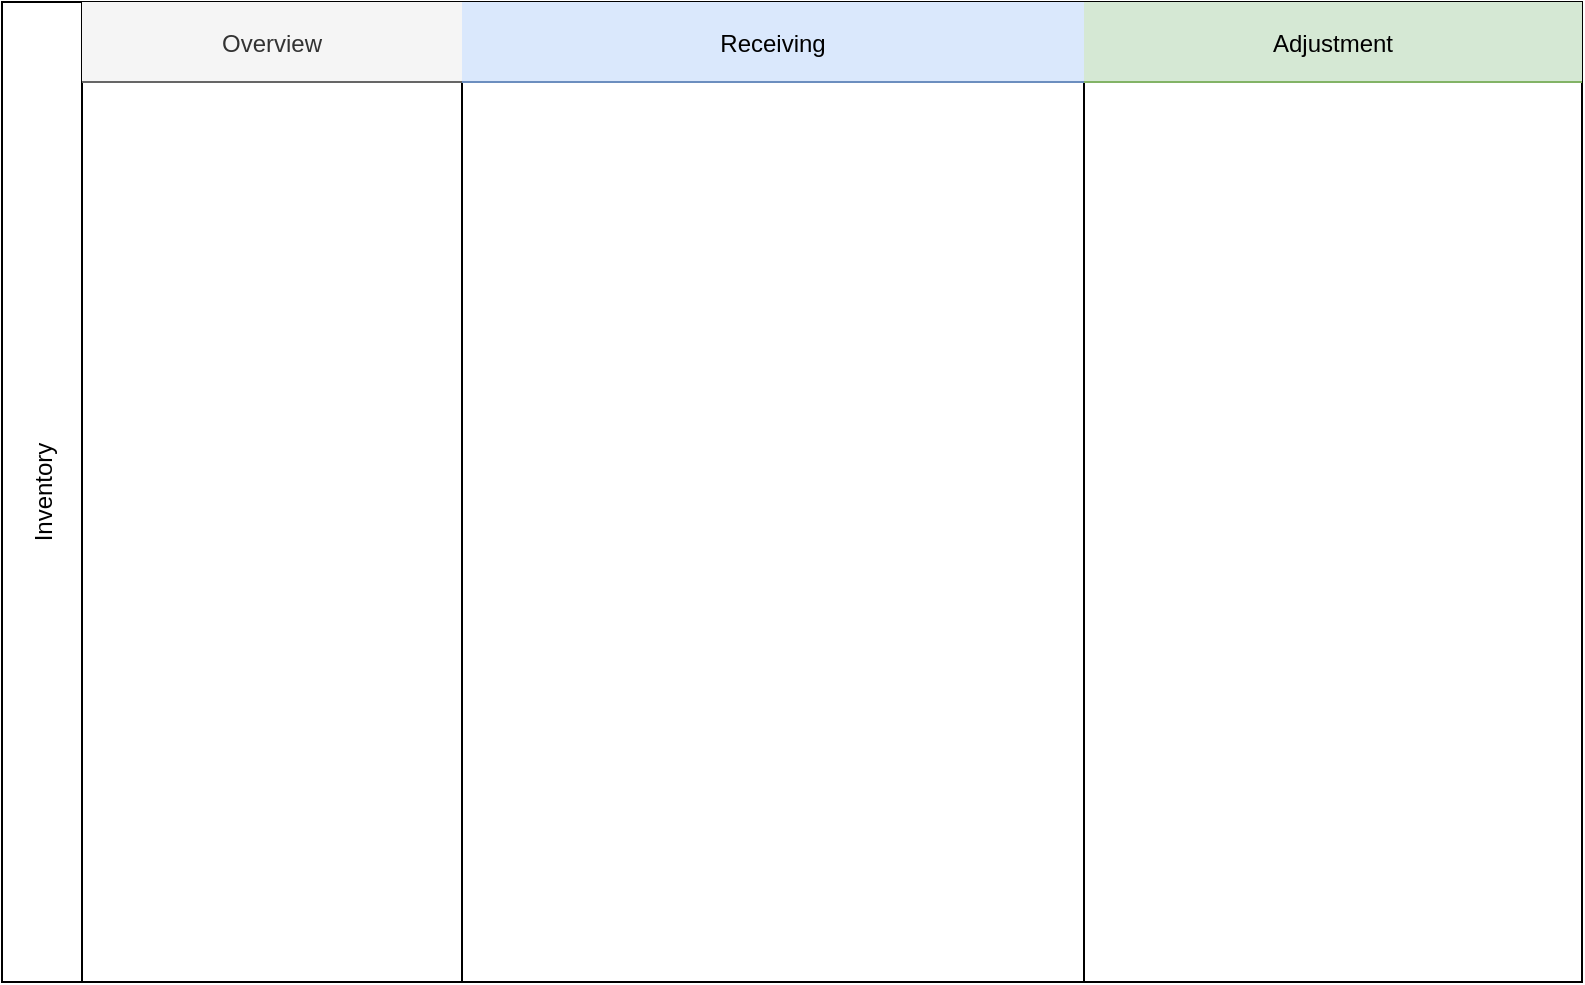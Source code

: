 <mxfile version="24.8.8">
  <diagram name="Page-1" id="Vomi8I1mb0VnvBT-yDzH">
    <mxGraphModel dx="1436" dy="774" grid="1" gridSize="10" guides="1" tooltips="1" connect="1" arrows="1" fold="1" page="1" pageScale="1" pageWidth="827" pageHeight="1169" math="0" shadow="0">
      <root>
        <mxCell id="0" />
        <mxCell id="1" parent="0" />
        <mxCell id="UIuMSbjneqzO_yE2jrcw-11" value="" style="shape=table;childLayout=tableLayout;startSize=0;collapsible=0;recursiveResize=0;expand=0;labelBackgroundColor=none;" vertex="1" parent="1">
          <mxGeometry x="20" y="40" width="790" height="490" as="geometry" />
        </mxCell>
        <mxCell id="UIuMSbjneqzO_yE2jrcw-12" value="Inventory" style="shape=tableRow;horizontal=0;swimlaneHead=0;swimlaneBody=0;top=0;left=0;bottom=0;right=0;dropTarget=0;fontStyle=0;fillColor=none;points=[[0,0.5],[1,0.5]];portConstraint=eastwest;startSize=40;collapsible=0;recursiveResize=0;expand=0;labelBackgroundColor=none;" vertex="1" parent="UIuMSbjneqzO_yE2jrcw-11">
          <mxGeometry width="790" height="490" as="geometry" />
        </mxCell>
        <mxCell id="UIuMSbjneqzO_yE2jrcw-13" value="Overview" style="swimlane;swimlaneHead=0;swimlaneBody=0;fontStyle=0;connectable=0;fillColor=#f5f5f5;startSize=40;collapsible=0;recursiveResize=0;expand=0;labelBackgroundColor=none;fontColor=#333333;strokeColor=#666666;" vertex="1" parent="UIuMSbjneqzO_yE2jrcw-12">
          <mxGeometry x="40" width="190" height="490" as="geometry">
            <mxRectangle width="190" height="490" as="alternateBounds" />
          </mxGeometry>
        </mxCell>
        <mxCell id="UIuMSbjneqzO_yE2jrcw-14" value="Receiving" style="swimlane;swimlaneHead=0;swimlaneBody=0;fontStyle=0;connectable=0;fillColor=#dae8fc;startSize=40;collapsible=0;recursiveResize=0;expand=0;labelBackgroundColor=none;strokeColor=#6c8ebf;" vertex="1" parent="UIuMSbjneqzO_yE2jrcw-12">
          <mxGeometry x="230" width="311" height="490" as="geometry">
            <mxRectangle width="311" height="490" as="alternateBounds" />
          </mxGeometry>
        </mxCell>
        <mxCell id="UIuMSbjneqzO_yE2jrcw-16" value="Adjustment" style="swimlane;swimlaneHead=0;swimlaneBody=0;fontStyle=0;connectable=0;fillColor=#d5e8d4;startSize=40;collapsible=0;recursiveResize=0;expand=0;labelBackgroundColor=none;strokeColor=#82b366;" vertex="1" parent="UIuMSbjneqzO_yE2jrcw-12">
          <mxGeometry x="541" width="249" height="490" as="geometry">
            <mxRectangle width="249" height="490" as="alternateBounds" />
          </mxGeometry>
        </mxCell>
      </root>
    </mxGraphModel>
  </diagram>
</mxfile>
